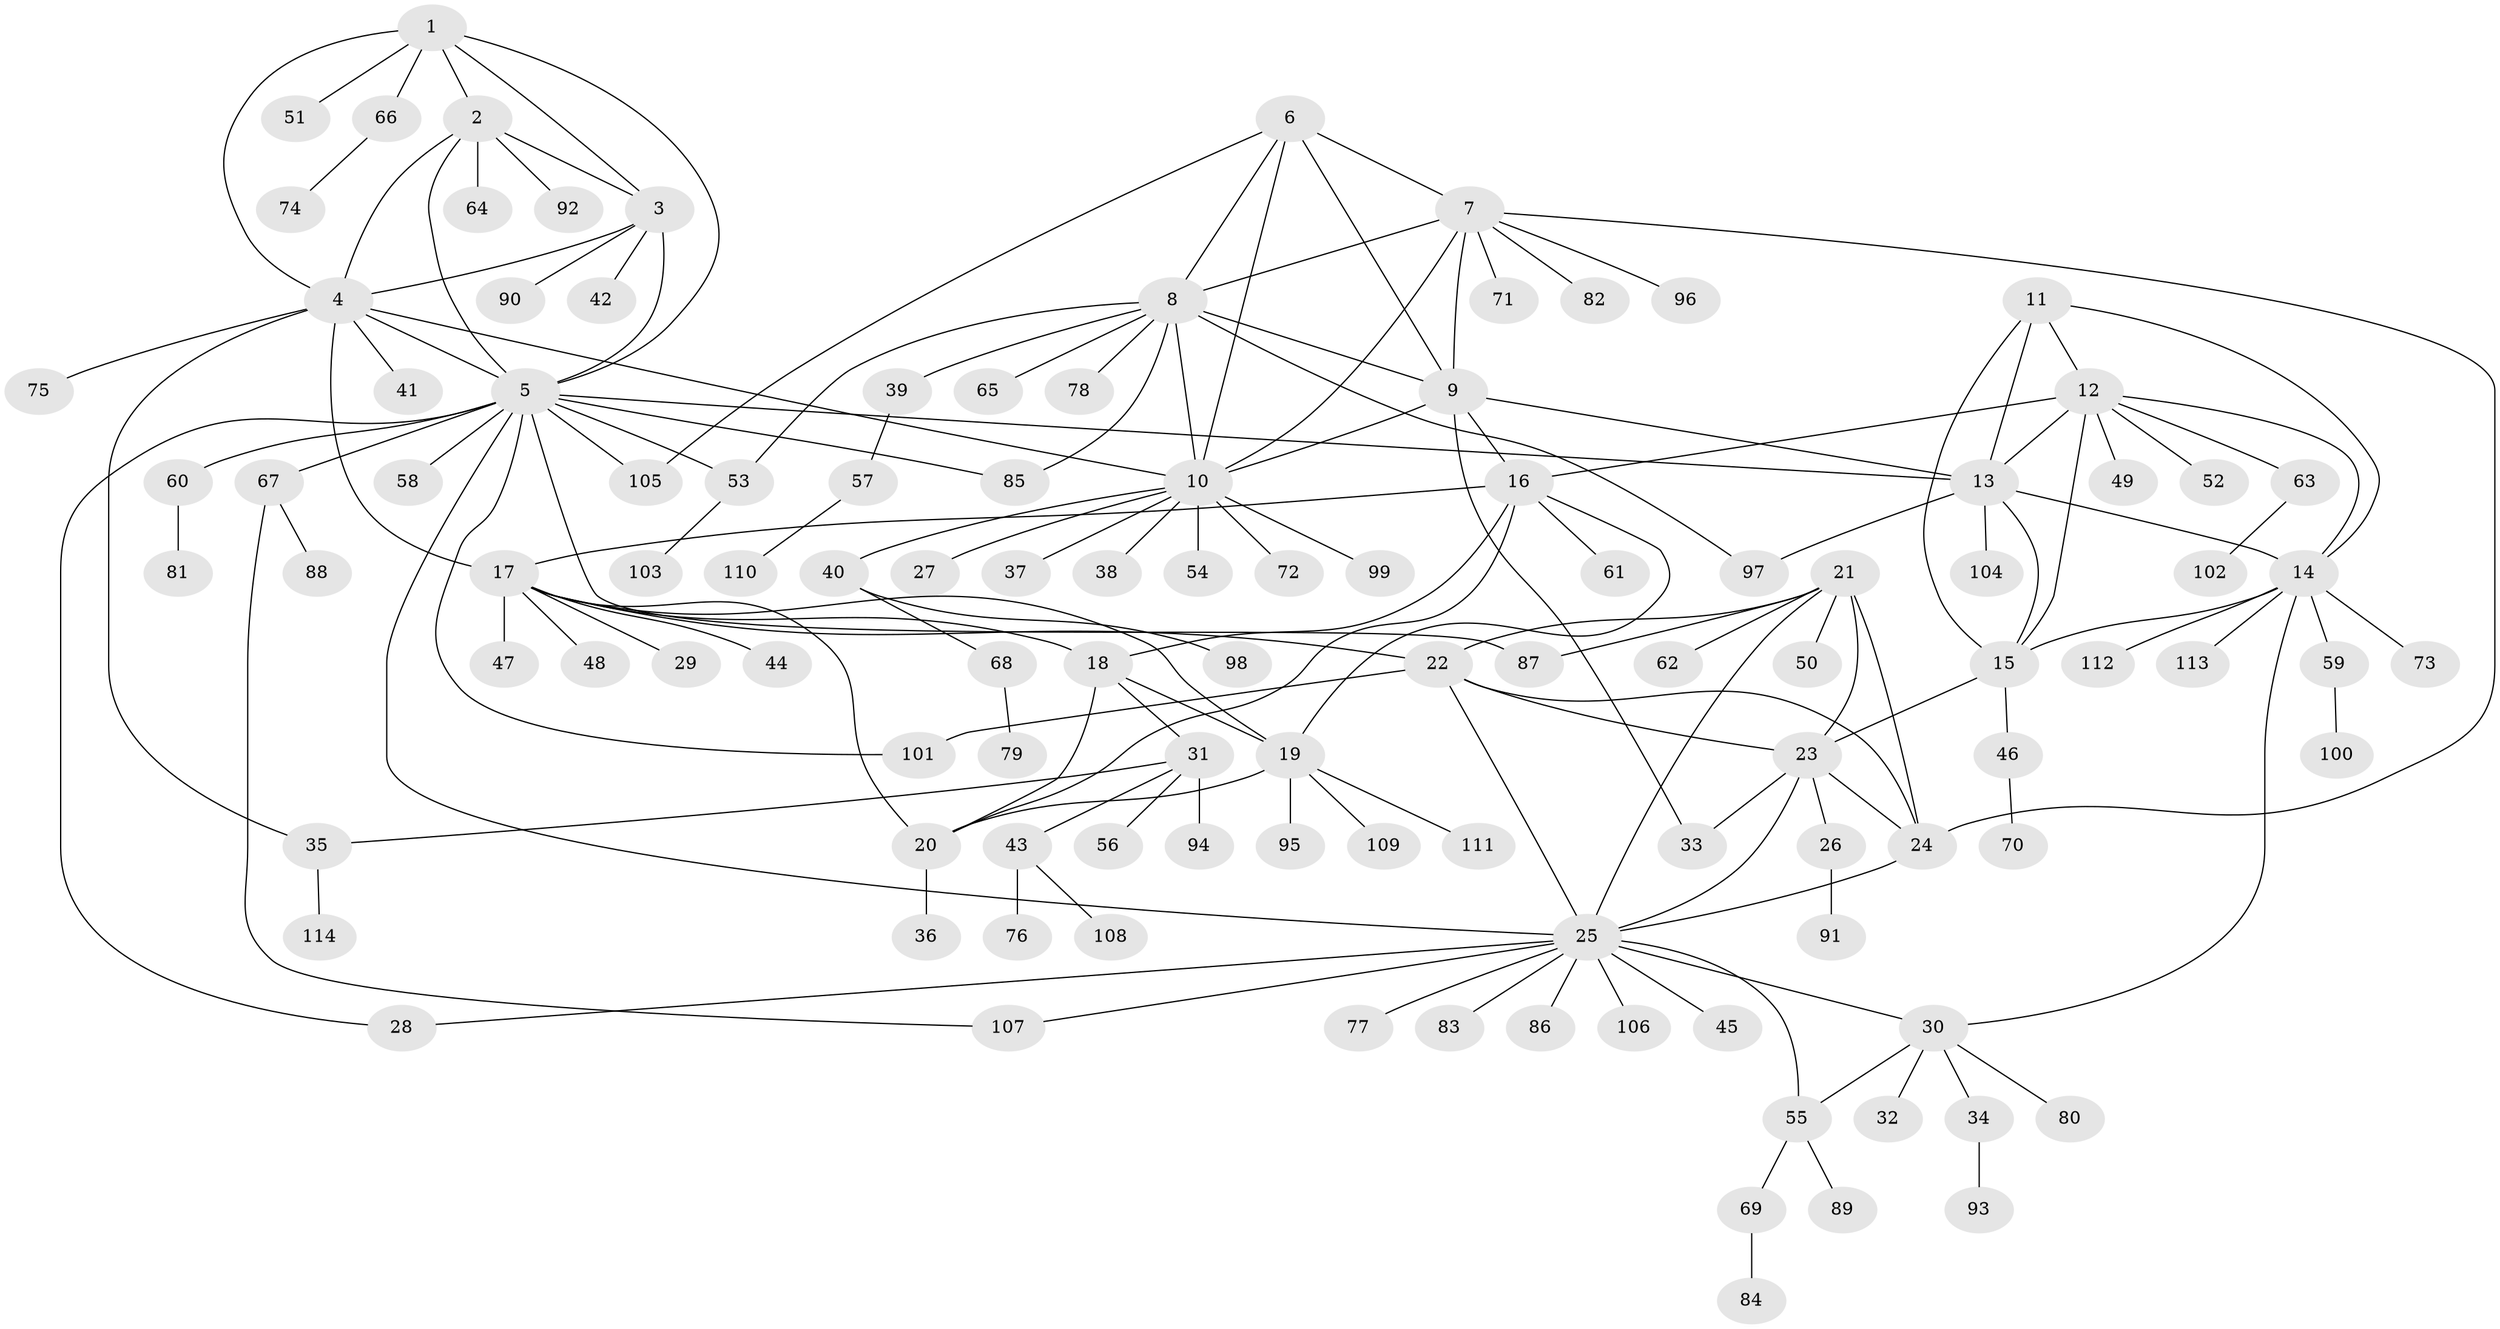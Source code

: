 // Generated by graph-tools (version 1.1) at 2025/16/03/09/25 04:16:03]
// undirected, 114 vertices, 161 edges
graph export_dot {
graph [start="1"]
  node [color=gray90,style=filled];
  1;
  2;
  3;
  4;
  5;
  6;
  7;
  8;
  9;
  10;
  11;
  12;
  13;
  14;
  15;
  16;
  17;
  18;
  19;
  20;
  21;
  22;
  23;
  24;
  25;
  26;
  27;
  28;
  29;
  30;
  31;
  32;
  33;
  34;
  35;
  36;
  37;
  38;
  39;
  40;
  41;
  42;
  43;
  44;
  45;
  46;
  47;
  48;
  49;
  50;
  51;
  52;
  53;
  54;
  55;
  56;
  57;
  58;
  59;
  60;
  61;
  62;
  63;
  64;
  65;
  66;
  67;
  68;
  69;
  70;
  71;
  72;
  73;
  74;
  75;
  76;
  77;
  78;
  79;
  80;
  81;
  82;
  83;
  84;
  85;
  86;
  87;
  88;
  89;
  90;
  91;
  92;
  93;
  94;
  95;
  96;
  97;
  98;
  99;
  100;
  101;
  102;
  103;
  104;
  105;
  106;
  107;
  108;
  109;
  110;
  111;
  112;
  113;
  114;
  1 -- 2;
  1 -- 3;
  1 -- 4;
  1 -- 5;
  1 -- 51;
  1 -- 66;
  2 -- 3;
  2 -- 4;
  2 -- 5;
  2 -- 64;
  2 -- 92;
  3 -- 4;
  3 -- 5;
  3 -- 42;
  3 -- 90;
  4 -- 5;
  4 -- 10;
  4 -- 17;
  4 -- 35;
  4 -- 41;
  4 -- 75;
  5 -- 13;
  5 -- 25;
  5 -- 28;
  5 -- 53;
  5 -- 58;
  5 -- 60;
  5 -- 67;
  5 -- 85;
  5 -- 87;
  5 -- 101;
  5 -- 105;
  6 -- 7;
  6 -- 8;
  6 -- 9;
  6 -- 10;
  6 -- 105;
  7 -- 8;
  7 -- 9;
  7 -- 10;
  7 -- 24;
  7 -- 71;
  7 -- 82;
  7 -- 96;
  8 -- 9;
  8 -- 10;
  8 -- 39;
  8 -- 53;
  8 -- 65;
  8 -- 78;
  8 -- 85;
  8 -- 97;
  9 -- 10;
  9 -- 13;
  9 -- 16;
  9 -- 33;
  10 -- 27;
  10 -- 37;
  10 -- 38;
  10 -- 40;
  10 -- 54;
  10 -- 72;
  10 -- 99;
  11 -- 12;
  11 -- 13;
  11 -- 14;
  11 -- 15;
  12 -- 13;
  12 -- 14;
  12 -- 15;
  12 -- 16;
  12 -- 49;
  12 -- 52;
  12 -- 63;
  13 -- 14;
  13 -- 15;
  13 -- 97;
  13 -- 104;
  14 -- 15;
  14 -- 30;
  14 -- 59;
  14 -- 73;
  14 -- 112;
  14 -- 113;
  15 -- 23;
  15 -- 46;
  16 -- 17;
  16 -- 18;
  16 -- 19;
  16 -- 20;
  16 -- 61;
  17 -- 18;
  17 -- 19;
  17 -- 20;
  17 -- 22;
  17 -- 29;
  17 -- 44;
  17 -- 47;
  17 -- 48;
  18 -- 19;
  18 -- 20;
  18 -- 31;
  19 -- 20;
  19 -- 95;
  19 -- 109;
  19 -- 111;
  20 -- 36;
  21 -- 22;
  21 -- 23;
  21 -- 24;
  21 -- 25;
  21 -- 50;
  21 -- 62;
  21 -- 87;
  22 -- 23;
  22 -- 24;
  22 -- 25;
  22 -- 101;
  23 -- 24;
  23 -- 25;
  23 -- 26;
  23 -- 33;
  24 -- 25;
  25 -- 28;
  25 -- 30;
  25 -- 45;
  25 -- 55;
  25 -- 77;
  25 -- 83;
  25 -- 86;
  25 -- 106;
  25 -- 107;
  26 -- 91;
  30 -- 32;
  30 -- 34;
  30 -- 55;
  30 -- 80;
  31 -- 35;
  31 -- 43;
  31 -- 56;
  31 -- 94;
  34 -- 93;
  35 -- 114;
  39 -- 57;
  40 -- 68;
  40 -- 98;
  43 -- 76;
  43 -- 108;
  46 -- 70;
  53 -- 103;
  55 -- 69;
  55 -- 89;
  57 -- 110;
  59 -- 100;
  60 -- 81;
  63 -- 102;
  66 -- 74;
  67 -- 88;
  67 -- 107;
  68 -- 79;
  69 -- 84;
}
